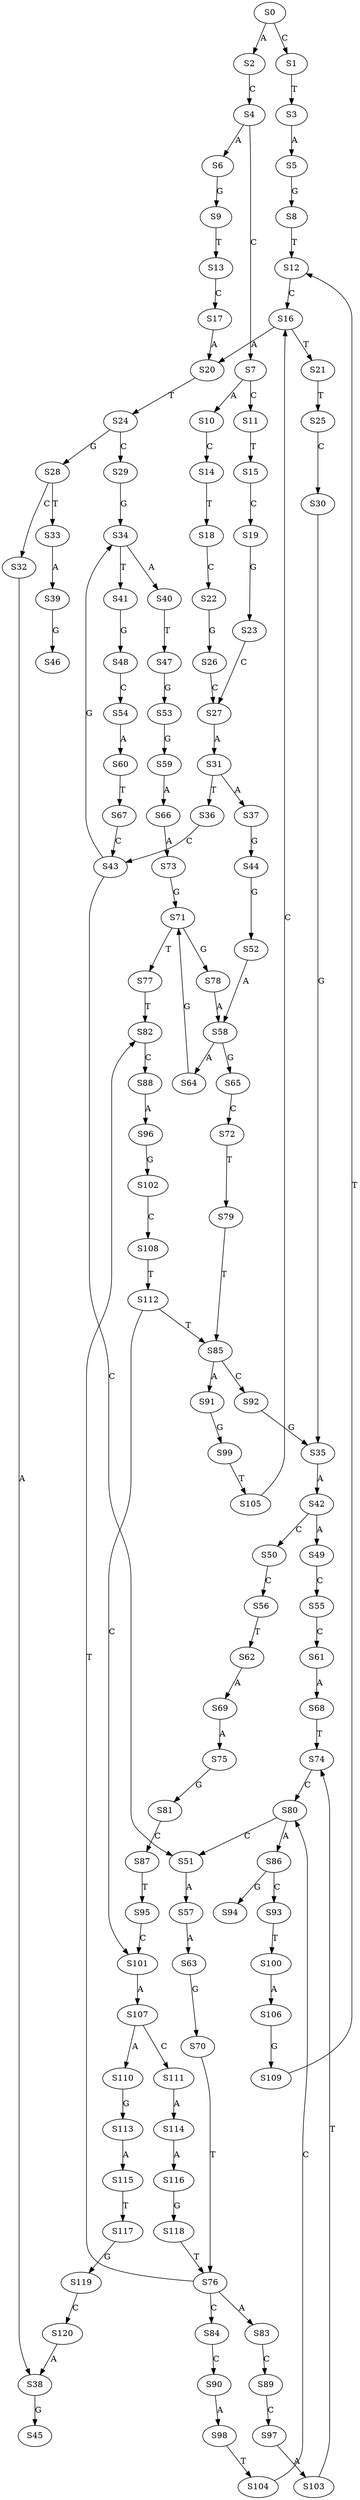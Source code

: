 strict digraph  {
	S0 -> S1 [ label = C ];
	S0 -> S2 [ label = A ];
	S1 -> S3 [ label = T ];
	S2 -> S4 [ label = C ];
	S3 -> S5 [ label = A ];
	S4 -> S6 [ label = A ];
	S4 -> S7 [ label = C ];
	S5 -> S8 [ label = G ];
	S6 -> S9 [ label = G ];
	S7 -> S10 [ label = A ];
	S7 -> S11 [ label = C ];
	S8 -> S12 [ label = T ];
	S9 -> S13 [ label = T ];
	S10 -> S14 [ label = C ];
	S11 -> S15 [ label = T ];
	S12 -> S16 [ label = C ];
	S13 -> S17 [ label = C ];
	S14 -> S18 [ label = T ];
	S15 -> S19 [ label = C ];
	S16 -> S20 [ label = A ];
	S16 -> S21 [ label = T ];
	S17 -> S20 [ label = A ];
	S18 -> S22 [ label = C ];
	S19 -> S23 [ label = G ];
	S20 -> S24 [ label = T ];
	S21 -> S25 [ label = T ];
	S22 -> S26 [ label = G ];
	S23 -> S27 [ label = C ];
	S24 -> S28 [ label = G ];
	S24 -> S29 [ label = C ];
	S25 -> S30 [ label = C ];
	S26 -> S27 [ label = C ];
	S27 -> S31 [ label = A ];
	S28 -> S32 [ label = C ];
	S28 -> S33 [ label = T ];
	S29 -> S34 [ label = G ];
	S30 -> S35 [ label = G ];
	S31 -> S36 [ label = T ];
	S31 -> S37 [ label = A ];
	S32 -> S38 [ label = A ];
	S33 -> S39 [ label = A ];
	S34 -> S40 [ label = A ];
	S34 -> S41 [ label = T ];
	S35 -> S42 [ label = A ];
	S36 -> S43 [ label = C ];
	S37 -> S44 [ label = G ];
	S38 -> S45 [ label = G ];
	S39 -> S46 [ label = G ];
	S40 -> S47 [ label = T ];
	S41 -> S48 [ label = G ];
	S42 -> S49 [ label = A ];
	S42 -> S50 [ label = C ];
	S43 -> S51 [ label = C ];
	S43 -> S34 [ label = G ];
	S44 -> S52 [ label = G ];
	S47 -> S53 [ label = G ];
	S48 -> S54 [ label = C ];
	S49 -> S55 [ label = C ];
	S50 -> S56 [ label = C ];
	S51 -> S57 [ label = A ];
	S52 -> S58 [ label = A ];
	S53 -> S59 [ label = G ];
	S54 -> S60 [ label = A ];
	S55 -> S61 [ label = C ];
	S56 -> S62 [ label = T ];
	S57 -> S63 [ label = A ];
	S58 -> S64 [ label = A ];
	S58 -> S65 [ label = G ];
	S59 -> S66 [ label = A ];
	S60 -> S67 [ label = T ];
	S61 -> S68 [ label = A ];
	S62 -> S69 [ label = A ];
	S63 -> S70 [ label = G ];
	S64 -> S71 [ label = G ];
	S65 -> S72 [ label = C ];
	S66 -> S73 [ label = A ];
	S67 -> S43 [ label = C ];
	S68 -> S74 [ label = T ];
	S69 -> S75 [ label = A ];
	S70 -> S76 [ label = T ];
	S71 -> S77 [ label = T ];
	S71 -> S78 [ label = G ];
	S72 -> S79 [ label = T ];
	S73 -> S71 [ label = G ];
	S74 -> S80 [ label = C ];
	S75 -> S81 [ label = G ];
	S76 -> S82 [ label = T ];
	S76 -> S83 [ label = A ];
	S76 -> S84 [ label = C ];
	S77 -> S82 [ label = T ];
	S78 -> S58 [ label = A ];
	S79 -> S85 [ label = T ];
	S80 -> S51 [ label = C ];
	S80 -> S86 [ label = A ];
	S81 -> S87 [ label = C ];
	S82 -> S88 [ label = C ];
	S83 -> S89 [ label = C ];
	S84 -> S90 [ label = C ];
	S85 -> S91 [ label = A ];
	S85 -> S92 [ label = C ];
	S86 -> S93 [ label = C ];
	S86 -> S94 [ label = G ];
	S87 -> S95 [ label = T ];
	S88 -> S96 [ label = A ];
	S89 -> S97 [ label = C ];
	S90 -> S98 [ label = A ];
	S91 -> S99 [ label = G ];
	S92 -> S35 [ label = G ];
	S93 -> S100 [ label = T ];
	S95 -> S101 [ label = C ];
	S96 -> S102 [ label = G ];
	S97 -> S103 [ label = A ];
	S98 -> S104 [ label = T ];
	S99 -> S105 [ label = T ];
	S100 -> S106 [ label = A ];
	S101 -> S107 [ label = A ];
	S102 -> S108 [ label = C ];
	S103 -> S74 [ label = T ];
	S104 -> S80 [ label = C ];
	S105 -> S16 [ label = C ];
	S106 -> S109 [ label = G ];
	S107 -> S110 [ label = A ];
	S107 -> S111 [ label = C ];
	S108 -> S112 [ label = T ];
	S109 -> S12 [ label = T ];
	S110 -> S113 [ label = G ];
	S111 -> S114 [ label = A ];
	S112 -> S85 [ label = T ];
	S112 -> S101 [ label = C ];
	S113 -> S115 [ label = A ];
	S114 -> S116 [ label = A ];
	S115 -> S117 [ label = T ];
	S116 -> S118 [ label = G ];
	S117 -> S119 [ label = G ];
	S118 -> S76 [ label = T ];
	S119 -> S120 [ label = C ];
	S120 -> S38 [ label = A ];
}
